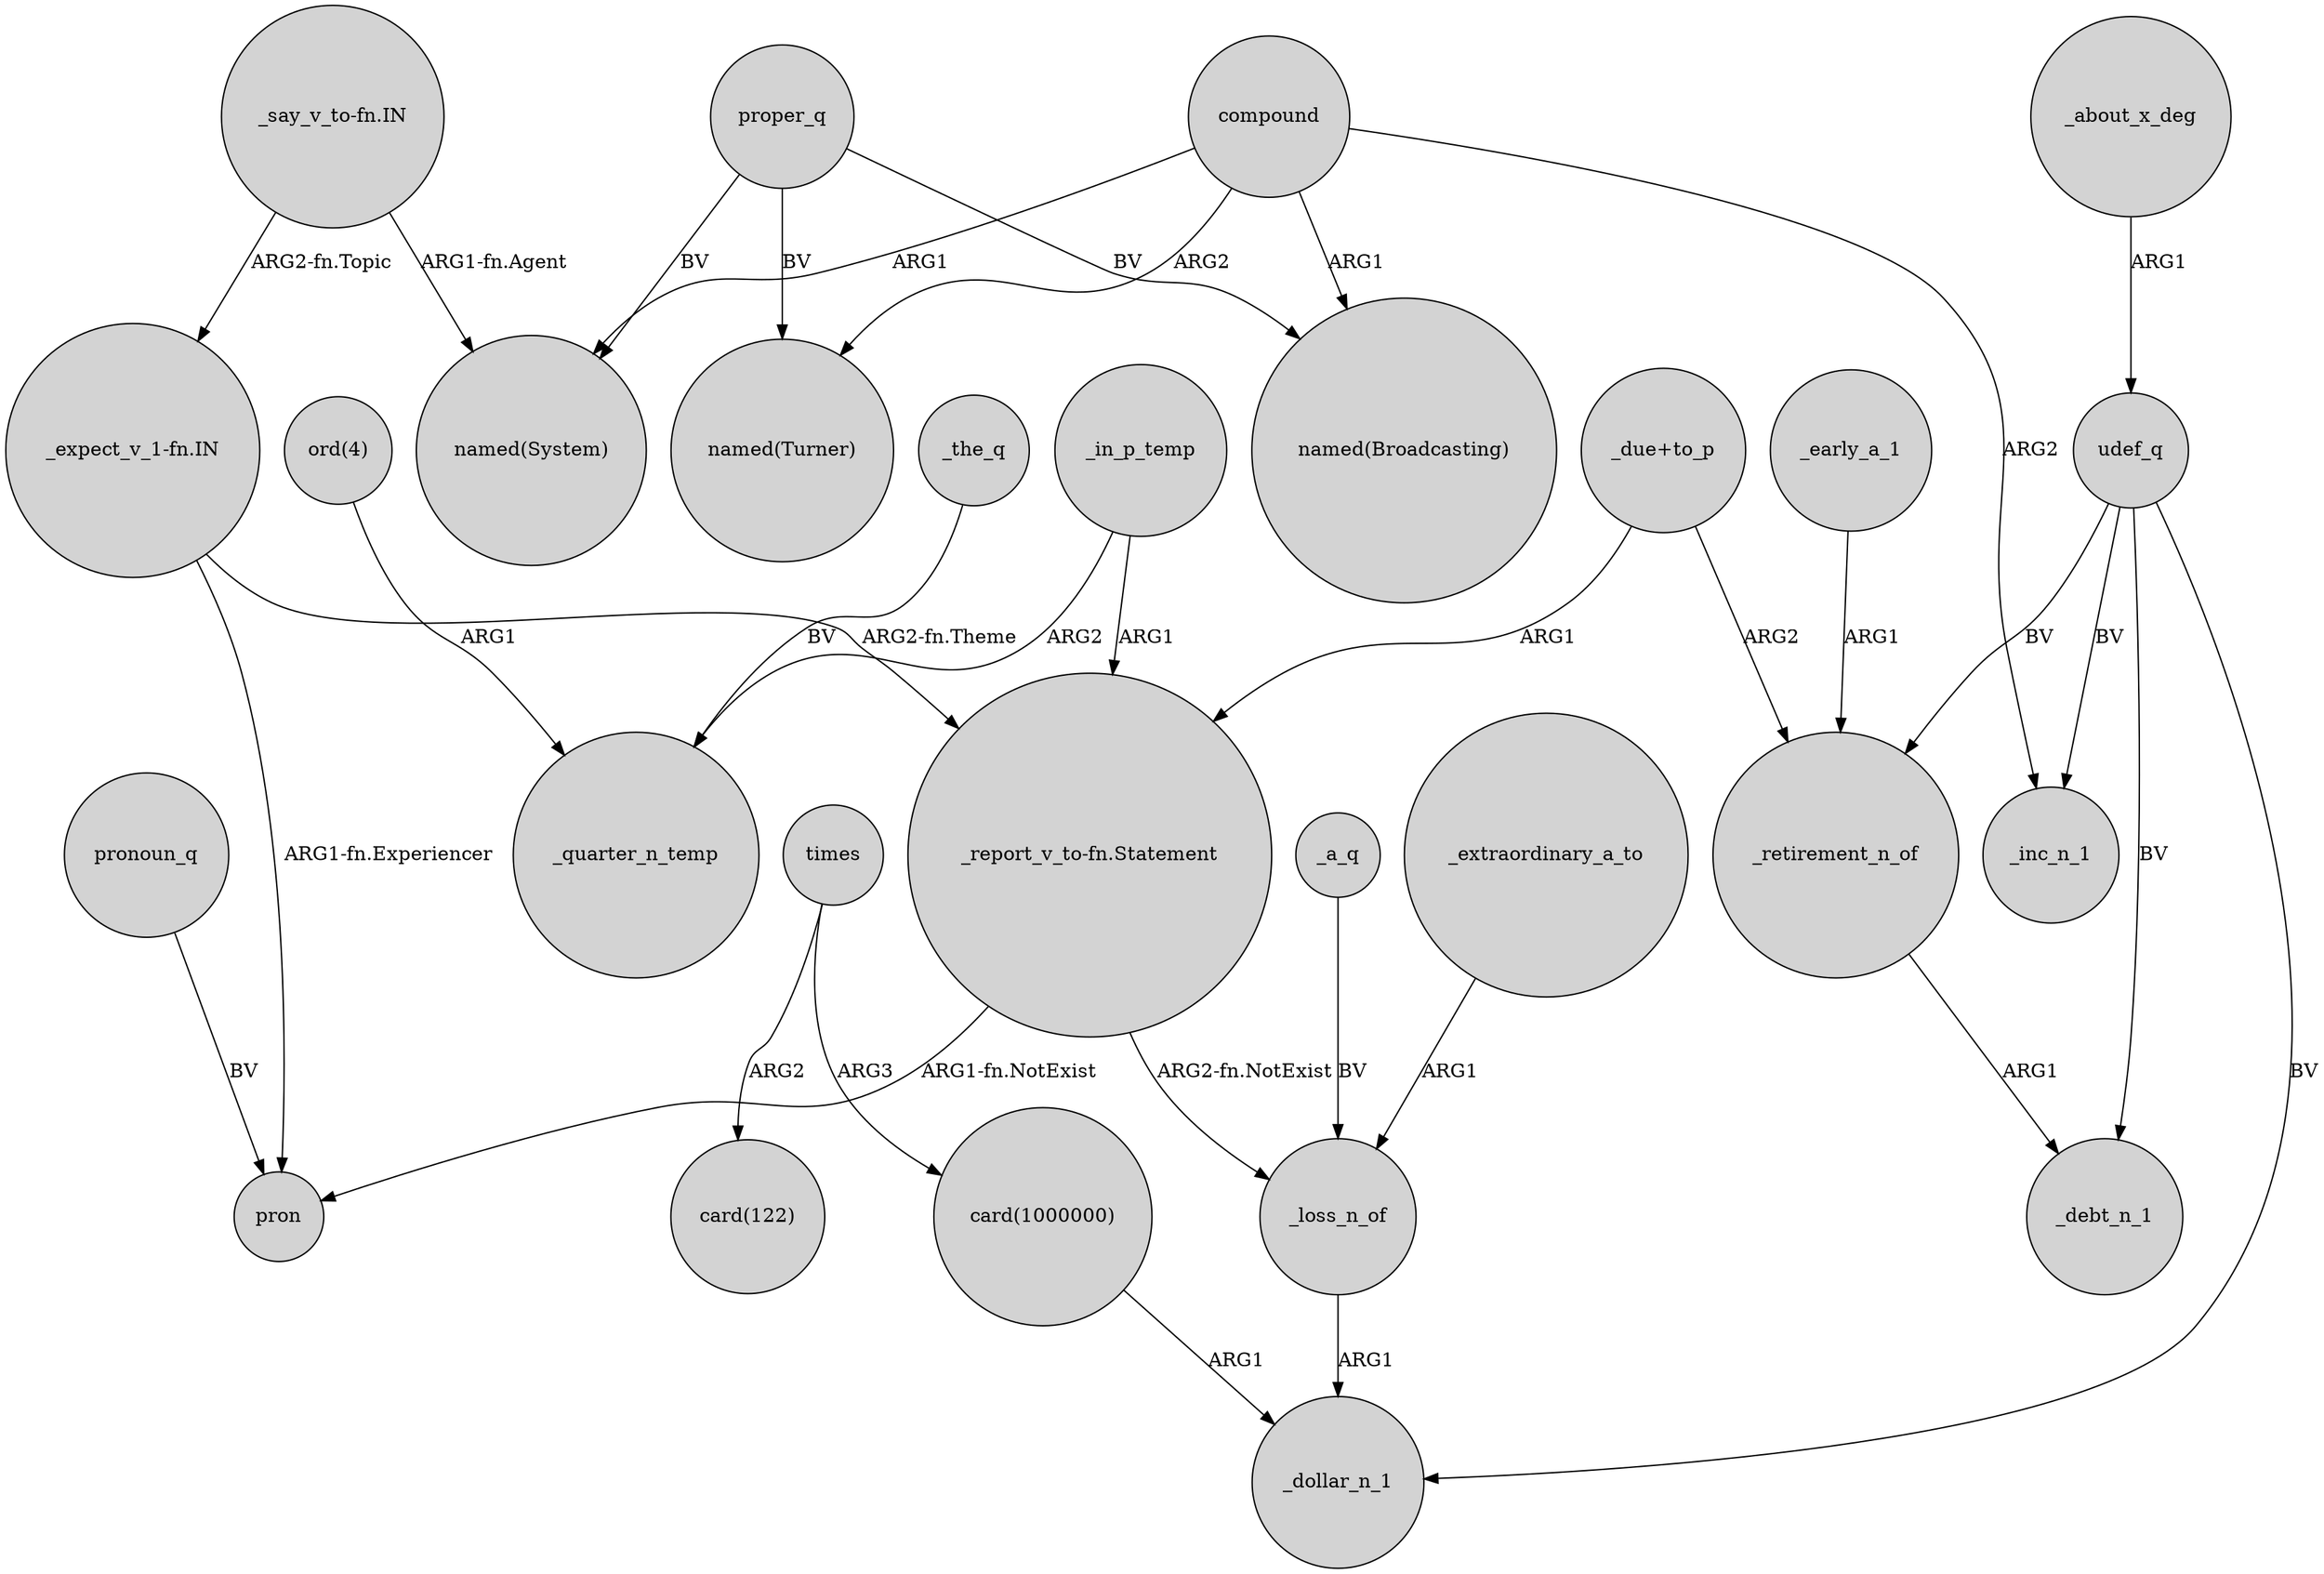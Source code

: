 digraph {
	node [shape=circle style=filled]
	"_say_v_to-fn.IN" -> "named(System)" [label="ARG1-fn.Agent"]
	"card(1000000)" -> _dollar_n_1 [label=ARG1]
	proper_q -> "named(Turner)" [label=BV]
	udef_q -> _inc_n_1 [label=BV]
	_in_p_temp -> "_report_v_to-fn.Statement" [label=ARG1]
	udef_q -> _debt_n_1 [label=BV]
	proper_q -> "named(Broadcasting)" [label=BV]
	_a_q -> _loss_n_of [label=BV]
	_loss_n_of -> _dollar_n_1 [label=ARG1]
	"ord(4)" -> _quarter_n_temp [label=ARG1]
	compound -> "named(Broadcasting)" [label=ARG1]
	"_due+to_p" -> "_report_v_to-fn.Statement" [label=ARG1]
	_the_q -> _quarter_n_temp [label=BV]
	compound -> "named(Turner)" [label=ARG2]
	_about_x_deg -> udef_q [label=ARG1]
	"_expect_v_1-fn.IN" -> "_report_v_to-fn.Statement" [label="ARG2-fn.Theme"]
	"_report_v_to-fn.Statement" -> pron [label="ARG1-fn.NotExist"]
	_in_p_temp -> _quarter_n_temp [label=ARG2]
	udef_q -> _retirement_n_of [label=BV]
	pronoun_q -> pron [label=BV]
	times -> "card(1000000)" [label=ARG3]
	"_due+to_p" -> _retirement_n_of [label=ARG2]
	times -> "card(122)" [label=ARG2]
	"_report_v_to-fn.Statement" -> _loss_n_of [label="ARG2-fn.NotExist"]
	_retirement_n_of -> _debt_n_1 [label=ARG1]
	proper_q -> "named(System)" [label=BV]
	"_expect_v_1-fn.IN" -> pron [label="ARG1-fn.Experiencer"]
	compound -> "named(System)" [label=ARG1]
	"_say_v_to-fn.IN" -> "_expect_v_1-fn.IN" [label="ARG2-fn.Topic"]
	_extraordinary_a_to -> _loss_n_of [label=ARG1]
	_early_a_1 -> _retirement_n_of [label=ARG1]
	compound -> _inc_n_1 [label=ARG2]
	udef_q -> _dollar_n_1 [label=BV]
}
